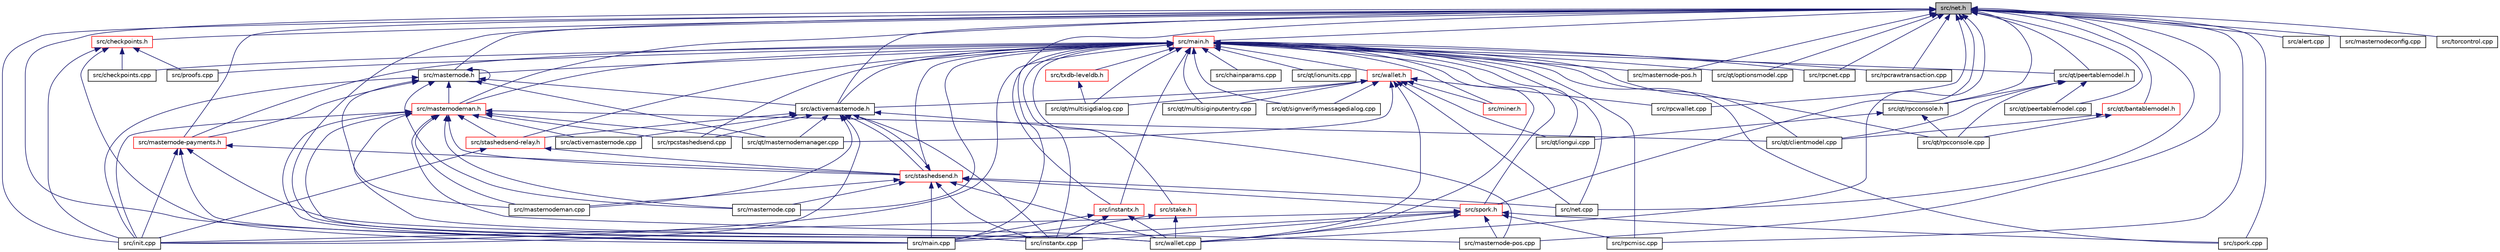 digraph "src/net.h"
{
  edge [fontname="Helvetica",fontsize="10",labelfontname="Helvetica",labelfontsize="10"];
  node [fontname="Helvetica",fontsize="10",shape=record];
  Node86 [label="src/net.h",height=0.2,width=0.4,color="black", fillcolor="grey75", style="filled", fontcolor="black"];
  Node86 -> Node87 [dir="back",color="midnightblue",fontsize="10",style="solid",fontname="Helvetica"];
  Node87 [label="src/activemasternode.h",height=0.2,width=0.4,color="black", fillcolor="white", style="filled",URL="$activemasternode_8h.html"];
  Node87 -> Node88 [dir="back",color="midnightblue",fontsize="10",style="solid",fontname="Helvetica"];
  Node88 [label="src/activemasternode.cpp",height=0.2,width=0.4,color="black", fillcolor="white", style="filled",URL="$activemasternode_8cpp.html"];
  Node87 -> Node89 [dir="back",color="midnightblue",fontsize="10",style="solid",fontname="Helvetica"];
  Node89 [label="src/stashedsend.h",height=0.2,width=0.4,color="red", fillcolor="white", style="filled",URL="$stashedsend_8h.html"];
  Node89 -> Node87 [dir="back",color="midnightblue",fontsize="10",style="solid",fontname="Helvetica"];
  Node89 -> Node90 [dir="back",color="midnightblue",fontsize="10",style="solid",fontname="Helvetica"];
  Node90 [label="src/spork.h",height=0.2,width=0.4,color="red", fillcolor="white", style="filled",URL="$spork_8h.html"];
  Node90 -> Node91 [dir="back",color="midnightblue",fontsize="10",style="solid",fontname="Helvetica"];
  Node91 [label="src/init.cpp",height=0.2,width=0.4,color="black", fillcolor="white", style="filled",URL="$init_8cpp.html"];
  Node90 -> Node92 [dir="back",color="midnightblue",fontsize="10",style="solid",fontname="Helvetica"];
  Node92 [label="src/instantx.cpp",height=0.2,width=0.4,color="black", fillcolor="white", style="filled",URL="$instantx_8cpp.html"];
  Node90 -> Node93 [dir="back",color="midnightblue",fontsize="10",style="solid",fontname="Helvetica"];
  Node93 [label="src/main.cpp",height=0.2,width=0.4,color="black", fillcolor="white", style="filled",URL="$main_8cpp.html"];
  Node90 -> Node95 [dir="back",color="midnightblue",fontsize="10",style="solid",fontname="Helvetica"];
  Node95 [label="src/masternode-pos.cpp",height=0.2,width=0.4,color="black", fillcolor="white", style="filled",URL="$masternode-pos_8cpp.html"];
  Node90 -> Node97 [dir="back",color="midnightblue",fontsize="10",style="solid",fontname="Helvetica"];
  Node97 [label="src/rpcmisc.cpp",height=0.2,width=0.4,color="black", fillcolor="white", style="filled",URL="$rpcmisc_8cpp.html"];
  Node90 -> Node98 [dir="back",color="midnightblue",fontsize="10",style="solid",fontname="Helvetica"];
  Node98 [label="src/spork.cpp",height=0.2,width=0.4,color="black", fillcolor="white", style="filled",URL="$spork_8cpp.html"];
  Node90 -> Node99 [dir="back",color="midnightblue",fontsize="10",style="solid",fontname="Helvetica"];
  Node99 [label="src/wallet.cpp",height=0.2,width=0.4,color="black", fillcolor="white", style="filled",URL="$wallet_8cpp.html"];
  Node89 -> Node92 [dir="back",color="midnightblue",fontsize="10",style="solid",fontname="Helvetica"];
  Node89 -> Node93 [dir="back",color="midnightblue",fontsize="10",style="solid",fontname="Helvetica"];
  Node89 -> Node100 [dir="back",color="midnightblue",fontsize="10",style="solid",fontname="Helvetica"];
  Node100 [label="src/masternode.cpp",height=0.2,width=0.4,color="black", fillcolor="white", style="filled",URL="$masternode_8cpp.html"];
  Node89 -> Node101 [dir="back",color="midnightblue",fontsize="10",style="solid",fontname="Helvetica"];
  Node101 [label="src/masternodeman.cpp",height=0.2,width=0.4,color="black", fillcolor="white", style="filled",URL="$masternodeman_8cpp.html"];
  Node89 -> Node102 [dir="back",color="midnightblue",fontsize="10",style="solid",fontname="Helvetica"];
  Node102 [label="src/net.cpp",height=0.2,width=0.4,color="black", fillcolor="white", style="filled",URL="$net_8cpp.html"];
  Node89 -> Node99 [dir="back",color="midnightblue",fontsize="10",style="solid",fontname="Helvetica"];
  Node87 -> Node107 [dir="back",color="midnightblue",fontsize="10",style="solid",fontname="Helvetica"];
  Node107 [label="src/stashedsend-relay.h",height=0.2,width=0.4,color="red", fillcolor="white", style="filled",URL="$stashedsend-relay_8h.html"];
  Node107 -> Node89 [dir="back",color="midnightblue",fontsize="10",style="solid",fontname="Helvetica"];
  Node107 -> Node91 [dir="back",color="midnightblue",fontsize="10",style="solid",fontname="Helvetica"];
  Node87 -> Node91 [dir="back",color="midnightblue",fontsize="10",style="solid",fontname="Helvetica"];
  Node87 -> Node92 [dir="back",color="midnightblue",fontsize="10",style="solid",fontname="Helvetica"];
  Node87 -> Node95 [dir="back",color="midnightblue",fontsize="10",style="solid",fontname="Helvetica"];
  Node87 -> Node101 [dir="back",color="midnightblue",fontsize="10",style="solid",fontname="Helvetica"];
  Node87 -> Node109 [dir="back",color="midnightblue",fontsize="10",style="solid",fontname="Helvetica"];
  Node109 [label="src/qt/masternodemanager.cpp",height=0.2,width=0.4,color="black", fillcolor="white", style="filled",URL="$masternodemanager_8cpp.html"];
  Node87 -> Node110 [dir="back",color="midnightblue",fontsize="10",style="solid",fontname="Helvetica"];
  Node110 [label="src/rpcstashedsend.cpp",height=0.2,width=0.4,color="black", fillcolor="white", style="filled",URL="$rpcstashedsend_8cpp.html"];
  Node86 -> Node111 [dir="back",color="midnightblue",fontsize="10",style="solid",fontname="Helvetica"];
  Node111 [label="src/masternode.h",height=0.2,width=0.4,color="black", fillcolor="white", style="filled",URL="$masternode_8h.html"];
  Node111 -> Node87 [dir="back",color="midnightblue",fontsize="10",style="solid",fontname="Helvetica"];
  Node111 -> Node111 [dir="back",color="midnightblue",fontsize="10",style="solid",fontname="Helvetica"];
  Node111 -> Node112 [dir="back",color="midnightblue",fontsize="10",style="solid",fontname="Helvetica"];
  Node112 [label="src/masternodeman.h",height=0.2,width=0.4,color="red", fillcolor="white", style="filled",URL="$masternodeman_8h.html"];
  Node112 -> Node89 [dir="back",color="midnightblue",fontsize="10",style="solid",fontname="Helvetica"];
  Node112 -> Node107 [dir="back",color="midnightblue",fontsize="10",style="solid",fontname="Helvetica"];
  Node112 -> Node88 [dir="back",color="midnightblue",fontsize="10",style="solid",fontname="Helvetica"];
  Node112 -> Node91 [dir="back",color="midnightblue",fontsize="10",style="solid",fontname="Helvetica"];
  Node112 -> Node92 [dir="back",color="midnightblue",fontsize="10",style="solid",fontname="Helvetica"];
  Node112 -> Node93 [dir="back",color="midnightblue",fontsize="10",style="solid",fontname="Helvetica"];
  Node112 -> Node95 [dir="back",color="midnightblue",fontsize="10",style="solid",fontname="Helvetica"];
  Node112 -> Node100 [dir="back",color="midnightblue",fontsize="10",style="solid",fontname="Helvetica"];
  Node112 -> Node101 [dir="back",color="midnightblue",fontsize="10",style="solid",fontname="Helvetica"];
  Node112 -> Node114 [dir="back",color="midnightblue",fontsize="10",style="solid",fontname="Helvetica"];
  Node114 [label="src/qt/clientmodel.cpp",height=0.2,width=0.4,color="black", fillcolor="white", style="filled",URL="$clientmodel_8cpp.html"];
  Node112 -> Node109 [dir="back",color="midnightblue",fontsize="10",style="solid",fontname="Helvetica"];
  Node112 -> Node110 [dir="back",color="midnightblue",fontsize="10",style="solid",fontname="Helvetica"];
  Node112 -> Node99 [dir="back",color="midnightblue",fontsize="10",style="solid",fontname="Helvetica"];
  Node111 -> Node115 [dir="back",color="midnightblue",fontsize="10",style="solid",fontname="Helvetica"];
  Node115 [label="src/masternode-payments.h",height=0.2,width=0.4,color="red", fillcolor="white", style="filled",URL="$masternode-payments_8h.html"];
  Node115 -> Node89 [dir="back",color="midnightblue",fontsize="10",style="solid",fontname="Helvetica"];
  Node115 -> Node91 [dir="back",color="midnightblue",fontsize="10",style="solid",fontname="Helvetica"];
  Node115 -> Node93 [dir="back",color="midnightblue",fontsize="10",style="solid",fontname="Helvetica"];
  Node115 -> Node99 [dir="back",color="midnightblue",fontsize="10",style="solid",fontname="Helvetica"];
  Node111 -> Node91 [dir="back",color="midnightblue",fontsize="10",style="solid",fontname="Helvetica"];
  Node111 -> Node100 [dir="back",color="midnightblue",fontsize="10",style="solid",fontname="Helvetica"];
  Node111 -> Node101 [dir="back",color="midnightblue",fontsize="10",style="solid",fontname="Helvetica"];
  Node111 -> Node109 [dir="back",color="midnightblue",fontsize="10",style="solid",fontname="Helvetica"];
  Node86 -> Node116 [dir="back",color="midnightblue",fontsize="10",style="solid",fontname="Helvetica"];
  Node116 [label="src/main.h",height=0.2,width=0.4,color="red", fillcolor="white", style="filled",URL="$main_8h.html"];
  Node116 -> Node111 [dir="back",color="midnightblue",fontsize="10",style="solid",fontname="Helvetica"];
  Node116 -> Node87 [dir="back",color="midnightblue",fontsize="10",style="solid",fontname="Helvetica"];
  Node116 -> Node117 [dir="back",color="midnightblue",fontsize="10",style="solid",fontname="Helvetica"];
  Node117 [label="src/wallet.h",height=0.2,width=0.4,color="red", fillcolor="white", style="filled",URL="$wallet_8h.html"];
  Node117 -> Node87 [dir="back",color="midnightblue",fontsize="10",style="solid",fontname="Helvetica"];
  Node117 -> Node135 [dir="back",color="midnightblue",fontsize="10",style="solid",fontname="Helvetica"];
  Node135 [label="src/miner.h",height=0.2,width=0.4,color="red", fillcolor="white", style="filled",URL="$miner_8h.html"];
  Node117 -> Node102 [dir="back",color="midnightblue",fontsize="10",style="solid",fontname="Helvetica"];
  Node117 -> Node124 [dir="back",color="midnightblue",fontsize="10",style="solid",fontname="Helvetica"];
  Node124 [label="src/qt/iongui.cpp",height=0.2,width=0.4,color="black", fillcolor="white", style="filled",URL="$iongui_8cpp.html"];
  Node117 -> Node109 [dir="back",color="midnightblue",fontsize="10",style="solid",fontname="Helvetica"];
  Node117 -> Node143 [dir="back",color="midnightblue",fontsize="10",style="solid",fontname="Helvetica"];
  Node143 [label="src/qt/multisigdialog.cpp",height=0.2,width=0.4,color="black", fillcolor="white", style="filled",URL="$multisigdialog_8cpp.html"];
  Node117 -> Node145 [dir="back",color="midnightblue",fontsize="10",style="solid",fontname="Helvetica"];
  Node145 [label="src/qt/multisiginputentry.cpp",height=0.2,width=0.4,color="black", fillcolor="white", style="filled",URL="$multisiginputentry_8cpp.html"];
  Node117 -> Node127 [dir="back",color="midnightblue",fontsize="10",style="solid",fontname="Helvetica"];
  Node127 [label="src/qt/signverifymessagedialog.cpp",height=0.2,width=0.4,color="black", fillcolor="white", style="filled",URL="$signverifymessagedialog_8cpp.html"];
  Node117 -> Node133 [dir="back",color="midnightblue",fontsize="10",style="solid",fontname="Helvetica"];
  Node133 [label="src/rpcwallet.cpp",height=0.2,width=0.4,color="black", fillcolor="white", style="filled",URL="$rpcwallet_8cpp.html"];
  Node117 -> Node99 [dir="back",color="midnightblue",fontsize="10",style="solid",fontname="Helvetica"];
  Node116 -> Node89 [dir="back",color="midnightblue",fontsize="10",style="solid",fontname="Helvetica"];
  Node116 -> Node112 [dir="back",color="midnightblue",fontsize="10",style="solid",fontname="Helvetica"];
  Node116 -> Node115 [dir="back",color="midnightblue",fontsize="10",style="solid",fontname="Helvetica"];
  Node116 -> Node107 [dir="back",color="midnightblue",fontsize="10",style="solid",fontname="Helvetica"];
  Node116 -> Node151 [dir="back",color="midnightblue",fontsize="10",style="solid",fontname="Helvetica"];
  Node151 [label="src/chainparams.cpp",height=0.2,width=0.4,color="black", fillcolor="white", style="filled",URL="$chainparams_8cpp.html"];
  Node116 -> Node152 [dir="back",color="midnightblue",fontsize="10",style="solid",fontname="Helvetica"];
  Node152 [label="src/txdb-leveldb.h",height=0.2,width=0.4,color="red", fillcolor="white", style="filled",URL="$txdb-leveldb_8h.html"];
  Node152 -> Node143 [dir="back",color="midnightblue",fontsize="10",style="solid",fontname="Helvetica"];
  Node116 -> Node154 [dir="back",color="midnightblue",fontsize="10",style="solid",fontname="Helvetica"];
  Node154 [label="src/checkpoints.cpp",height=0.2,width=0.4,color="black", fillcolor="white", style="filled",URL="$checkpoints_8cpp.html"];
  Node116 -> Node91 [dir="back",color="midnightblue",fontsize="10",style="solid",fontname="Helvetica"];
  Node116 -> Node90 [dir="back",color="midnightblue",fontsize="10",style="solid",fontname="Helvetica"];
  Node116 -> Node92 [dir="back",color="midnightblue",fontsize="10",style="solid",fontname="Helvetica"];
  Node116 -> Node157 [dir="back",color="midnightblue",fontsize="10",style="solid",fontname="Helvetica"];
  Node157 [label="src/instantx.h",height=0.2,width=0.4,color="red", fillcolor="white", style="filled",URL="$instantx_8h.html"];
  Node157 -> Node92 [dir="back",color="midnightblue",fontsize="10",style="solid",fontname="Helvetica"];
  Node157 -> Node93 [dir="back",color="midnightblue",fontsize="10",style="solid",fontname="Helvetica"];
  Node157 -> Node99 [dir="back",color="midnightblue",fontsize="10",style="solid",fontname="Helvetica"];
  Node116 -> Node93 [dir="back",color="midnightblue",fontsize="10",style="solid",fontname="Helvetica"];
  Node116 -> Node158 [dir="back",color="midnightblue",fontsize="10",style="solid",fontname="Helvetica"];
  Node158 [label="src/stake.h",height=0.2,width=0.4,color="red", fillcolor="white", style="filled",URL="$stake_8h.html"];
  Node158 -> Node93 [dir="back",color="midnightblue",fontsize="10",style="solid",fontname="Helvetica"];
  Node158 -> Node99 [dir="back",color="midnightblue",fontsize="10",style="solid",fontname="Helvetica"];
  Node116 -> Node160 [dir="back",color="midnightblue",fontsize="10",style="solid",fontname="Helvetica"];
  Node160 [label="src/masternode-pos.h",height=0.2,width=0.4,color="black", fillcolor="white", style="filled",URL="$masternode-pos_8h.html"];
  Node116 -> Node100 [dir="back",color="midnightblue",fontsize="10",style="solid",fontname="Helvetica"];
  Node116 -> Node135 [dir="back",color="midnightblue",fontsize="10",style="solid",fontname="Helvetica"];
  Node116 -> Node102 [dir="back",color="midnightblue",fontsize="10",style="solid",fontname="Helvetica"];
  Node116 -> Node161 [dir="back",color="midnightblue",fontsize="10",style="solid",fontname="Helvetica"];
  Node161 [label="src/proofs.cpp",height=0.2,width=0.4,color="black", fillcolor="white", style="filled",URL="$proofs_8cpp.html"];
  Node116 -> Node162 [dir="back",color="midnightblue",fontsize="10",style="solid",fontname="Helvetica"];
  Node162 [label="src/qt/peertablemodel.h",height=0.2,width=0.4,color="black", fillcolor="white", style="filled",URL="$peertablemodel_8h.html"];
  Node162 -> Node114 [dir="back",color="midnightblue",fontsize="10",style="solid",fontname="Helvetica"];
  Node162 -> Node163 [dir="back",color="midnightblue",fontsize="10",style="solid",fontname="Helvetica"];
  Node163 [label="src/qt/rpcconsole.h",height=0.2,width=0.4,color="black", fillcolor="white", style="filled",URL="$rpcconsole_8h.html"];
  Node163 -> Node124 [dir="back",color="midnightblue",fontsize="10",style="solid",fontname="Helvetica"];
  Node163 -> Node164 [dir="back",color="midnightblue",fontsize="10",style="solid",fontname="Helvetica"];
  Node164 [label="src/qt/rpcconsole.cpp",height=0.2,width=0.4,color="black", fillcolor="white", style="filled",URL="$rpcconsole_8cpp.html"];
  Node162 -> Node165 [dir="back",color="midnightblue",fontsize="10",style="solid",fontname="Helvetica"];
  Node165 [label="src/qt/peertablemodel.cpp",height=0.2,width=0.4,color="black", fillcolor="white", style="filled",URL="$peertablemodel_8cpp.html"];
  Node162 -> Node164 [dir="back",color="midnightblue",fontsize="10",style="solid",fontname="Helvetica"];
  Node116 -> Node114 [dir="back",color="midnightblue",fontsize="10",style="solid",fontname="Helvetica"];
  Node116 -> Node124 [dir="back",color="midnightblue",fontsize="10",style="solid",fontname="Helvetica"];
  Node116 -> Node166 [dir="back",color="midnightblue",fontsize="10",style="solid",fontname="Helvetica"];
  Node166 [label="src/qt/ionunits.cpp",height=0.2,width=0.4,color="black", fillcolor="white", style="filled",URL="$ionunits_8cpp.html"];
  Node116 -> Node143 [dir="back",color="midnightblue",fontsize="10",style="solid",fontname="Helvetica"];
  Node116 -> Node145 [dir="back",color="midnightblue",fontsize="10",style="solid",fontname="Helvetica"];
  Node116 -> Node125 [dir="back",color="midnightblue",fontsize="10",style="solid",fontname="Helvetica"];
  Node125 [label="src/qt/optionsmodel.cpp",height=0.2,width=0.4,color="black", fillcolor="white", style="filled",URL="$optionsmodel_8cpp.html"];
  Node116 -> Node164 [dir="back",color="midnightblue",fontsize="10",style="solid",fontname="Helvetica"];
  Node116 -> Node127 [dir="back",color="midnightblue",fontsize="10",style="solid",fontname="Helvetica"];
  Node116 -> Node97 [dir="back",color="midnightblue",fontsize="10",style="solid",fontname="Helvetica"];
  Node116 -> Node167 [dir="back",color="midnightblue",fontsize="10",style="solid",fontname="Helvetica"];
  Node167 [label="src/rpcnet.cpp",height=0.2,width=0.4,color="black", fillcolor="white", style="filled",URL="$rpcnet_8cpp.html"];
  Node116 -> Node131 [dir="back",color="midnightblue",fontsize="10",style="solid",fontname="Helvetica"];
  Node131 [label="src/rpcrawtransaction.cpp",height=0.2,width=0.4,color="black", fillcolor="white", style="filled",URL="$rpcrawtransaction_8cpp.html"];
  Node116 -> Node110 [dir="back",color="midnightblue",fontsize="10",style="solid",fontname="Helvetica"];
  Node116 -> Node98 [dir="back",color="midnightblue",fontsize="10",style="solid",fontname="Helvetica"];
  Node116 -> Node99 [dir="back",color="midnightblue",fontsize="10",style="solid",fontname="Helvetica"];
  Node86 -> Node112 [dir="back",color="midnightblue",fontsize="10",style="solid",fontname="Helvetica"];
  Node86 -> Node115 [dir="back",color="midnightblue",fontsize="10",style="solid",fontname="Helvetica"];
  Node86 -> Node170 [dir="back",color="midnightblue",fontsize="10",style="solid",fontname="Helvetica"];
  Node170 [label="src/alert.cpp",height=0.2,width=0.4,color="black", fillcolor="white", style="filled",URL="$alert_8cpp.html"];
  Node86 -> Node171 [dir="back",color="midnightblue",fontsize="10",style="solid",fontname="Helvetica"];
  Node171 [label="src/checkpoints.h",height=0.2,width=0.4,color="red", fillcolor="white", style="filled",URL="$checkpoints_8h.html"];
  Node171 -> Node154 [dir="back",color="midnightblue",fontsize="10",style="solid",fontname="Helvetica"];
  Node171 -> Node91 [dir="back",color="midnightblue",fontsize="10",style="solid",fontname="Helvetica"];
  Node171 -> Node93 [dir="back",color="midnightblue",fontsize="10",style="solid",fontname="Helvetica"];
  Node171 -> Node161 [dir="back",color="midnightblue",fontsize="10",style="solid",fontname="Helvetica"];
  Node86 -> Node91 [dir="back",color="midnightblue",fontsize="10",style="solid",fontname="Helvetica"];
  Node86 -> Node90 [dir="back",color="midnightblue",fontsize="10",style="solid",fontname="Helvetica"];
  Node86 -> Node92 [dir="back",color="midnightblue",fontsize="10",style="solid",fontname="Helvetica"];
  Node86 -> Node157 [dir="back",color="midnightblue",fontsize="10",style="solid",fontname="Helvetica"];
  Node86 -> Node93 [dir="back",color="midnightblue",fontsize="10",style="solid",fontname="Helvetica"];
  Node86 -> Node95 [dir="back",color="midnightblue",fontsize="10",style="solid",fontname="Helvetica"];
  Node86 -> Node160 [dir="back",color="midnightblue",fontsize="10",style="solid",fontname="Helvetica"];
  Node86 -> Node172 [dir="back",color="midnightblue",fontsize="10",style="solid",fontname="Helvetica"];
  Node172 [label="src/masternodeconfig.cpp",height=0.2,width=0.4,color="black", fillcolor="white", style="filled",URL="$masternodeconfig_8cpp.html"];
  Node86 -> Node102 [dir="back",color="midnightblue",fontsize="10",style="solid",fontname="Helvetica"];
  Node86 -> Node173 [dir="back",color="midnightblue",fontsize="10",style="solid",fontname="Helvetica"];
  Node173 [label="src/qt/bantablemodel.h",height=0.2,width=0.4,color="red", fillcolor="white", style="filled",URL="$bantablemodel_8h.html"];
  Node173 -> Node114 [dir="back",color="midnightblue",fontsize="10",style="solid",fontname="Helvetica"];
  Node173 -> Node164 [dir="back",color="midnightblue",fontsize="10",style="solid",fontname="Helvetica"];
  Node86 -> Node162 [dir="back",color="midnightblue",fontsize="10",style="solid",fontname="Helvetica"];
  Node86 -> Node163 [dir="back",color="midnightblue",fontsize="10",style="solid",fontname="Helvetica"];
  Node86 -> Node125 [dir="back",color="midnightblue",fontsize="10",style="solid",fontname="Helvetica"];
  Node86 -> Node165 [dir="back",color="midnightblue",fontsize="10",style="solid",fontname="Helvetica"];
  Node86 -> Node97 [dir="back",color="midnightblue",fontsize="10",style="solid",fontname="Helvetica"];
  Node86 -> Node167 [dir="back",color="midnightblue",fontsize="10",style="solid",fontname="Helvetica"];
  Node86 -> Node131 [dir="back",color="midnightblue",fontsize="10",style="solid",fontname="Helvetica"];
  Node86 -> Node133 [dir="back",color="midnightblue",fontsize="10",style="solid",fontname="Helvetica"];
  Node86 -> Node98 [dir="back",color="midnightblue",fontsize="10",style="solid",fontname="Helvetica"];
  Node86 -> Node175 [dir="back",color="midnightblue",fontsize="10",style="solid",fontname="Helvetica"];
  Node175 [label="src/torcontrol.cpp",height=0.2,width=0.4,color="black", fillcolor="white", style="filled",URL="$torcontrol_8cpp.html"];
  Node86 -> Node99 [dir="back",color="midnightblue",fontsize="10",style="solid",fontname="Helvetica"];
}
